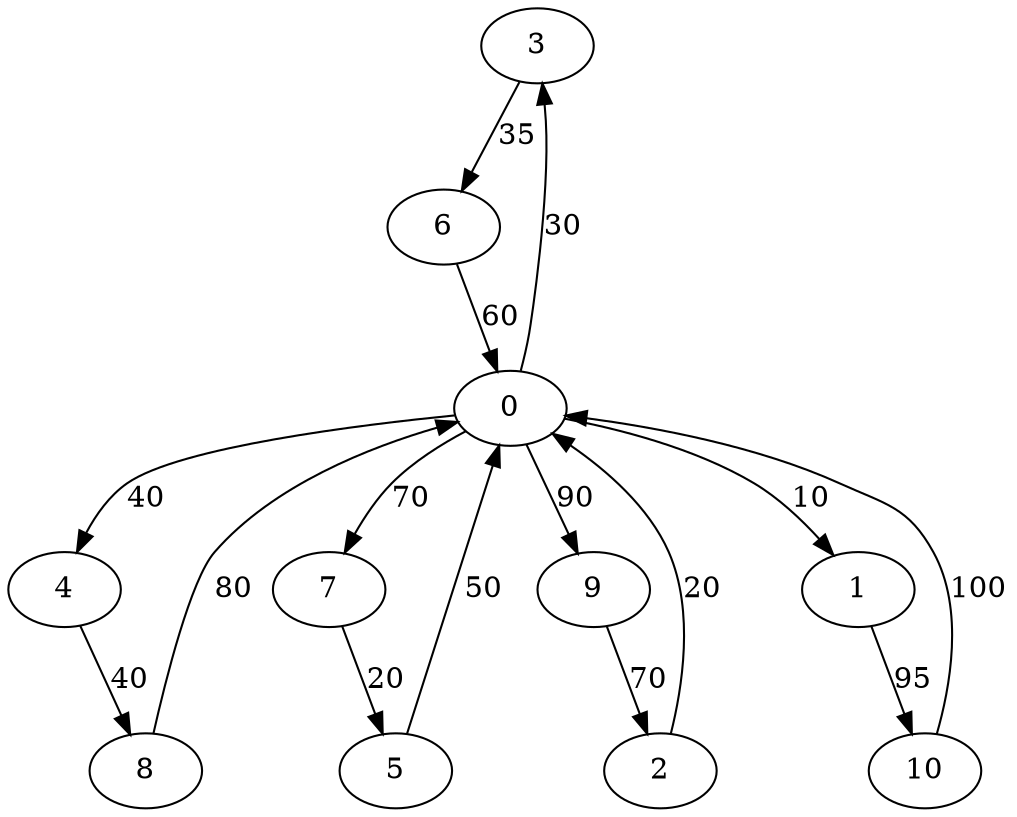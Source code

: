 digraph G {
	3->6[ label=35 ];
	8->0[ label=80 ];
	7->5[ label=20 ];
	5->0[ label=50 ];
	10->0[ label=100 ];
	0->3[ label=30 ];
	0->4[ label=40 ];
	0->7[ label=70 ];
	0->9[ label=90 ];
	0->1[ label=10 ];
	4->8[ label=40 ];
	9->2[ label=70 ];
	2->0[ label=20 ];
	1->10[ label=95 ];
	6->0[ label=60 ];
	0 [ label=0 ];
	1 [ label=1 ];
	10 [ label=10 ];
	2 [ label=2 ];
	3 [ label=3 ];
	4 [ label=4 ];
	5 [ label=5 ];
	6 [ label=6 ];
	7 [ label=7 ];
	8 [ label=8 ];
	9 [ label=9 ];

}
